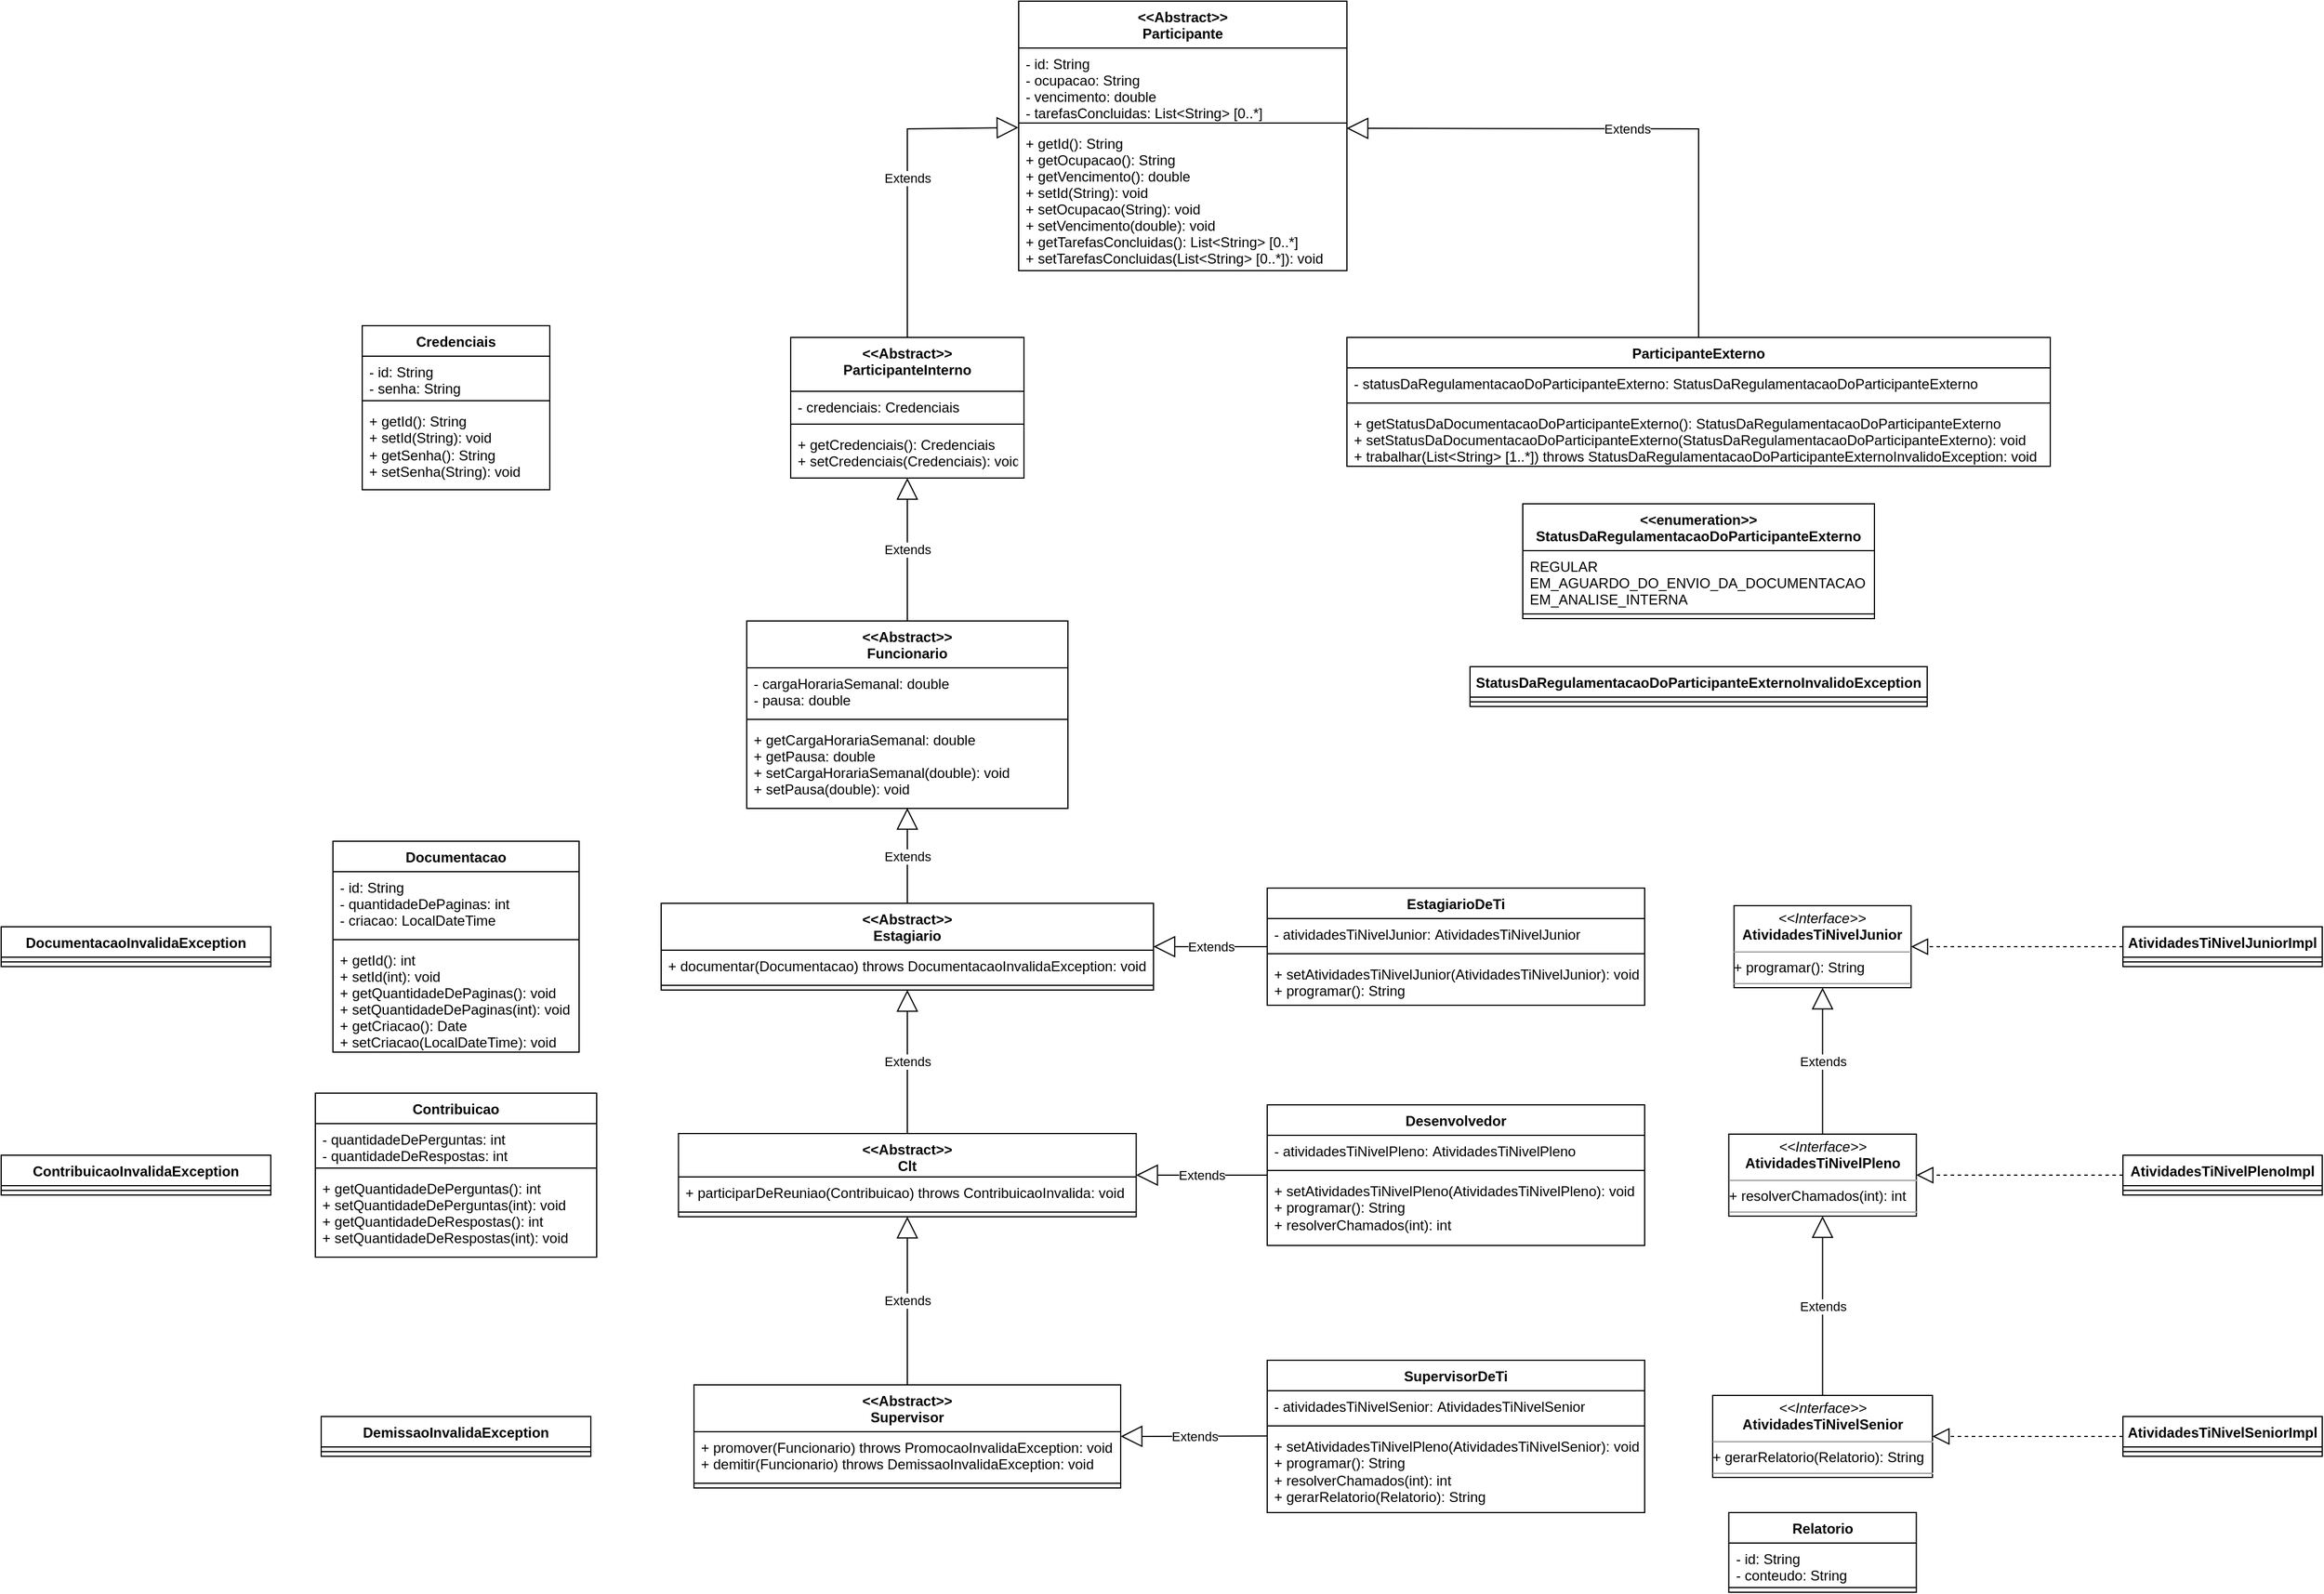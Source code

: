<mxfile version="21.2.1" type="device">
  <diagram name="Página-1" id="Página-1">
    <mxGraphModel dx="2485" dy="2007" grid="1" gridSize="10" guides="1" tooltips="1" connect="1" arrows="1" fold="1" page="1" pageScale="1" pageWidth="827" pageHeight="1169" math="0" shadow="0">
      <root>
        <mxCell id="0" />
        <mxCell id="1" parent="0" />
        <mxCell id="uLGphYnBeGPU7LkEW4Xn-29" value="&lt;&lt;Abstract&gt;&gt;&#xa;Participante" style="swimlane;fontStyle=1;align=center;verticalAlign=top;childLayout=stackLayout;horizontal=1;startSize=40;horizontalStack=0;resizeParent=1;resizeParentMax=0;resizeLast=0;collapsible=1;marginBottom=0;" parent="1" vertex="1">
          <mxGeometry x="41" y="-1169" width="280" height="230" as="geometry" />
        </mxCell>
        <mxCell id="uLGphYnBeGPU7LkEW4Xn-30" value="- id: String&#xa;- ocupacao: String&#xa;- vencimento: double&#xa;- tarefasConcluidas: List&lt;String&gt; [0..*]" style="text;strokeColor=none;fillColor=none;align=left;verticalAlign=top;spacingLeft=4;spacingRight=4;overflow=hidden;rotatable=0;points=[[0,0.5],[1,0.5]];portConstraint=eastwest;" parent="uLGphYnBeGPU7LkEW4Xn-29" vertex="1">
          <mxGeometry y="40" width="280" height="60" as="geometry" />
        </mxCell>
        <mxCell id="uLGphYnBeGPU7LkEW4Xn-31" value="" style="line;strokeWidth=1;fillColor=none;align=left;verticalAlign=middle;spacingTop=-1;spacingLeft=3;spacingRight=3;rotatable=0;labelPosition=right;points=[];portConstraint=eastwest;strokeColor=inherit;" parent="uLGphYnBeGPU7LkEW4Xn-29" vertex="1">
          <mxGeometry y="100" width="280" height="8" as="geometry" />
        </mxCell>
        <mxCell id="uLGphYnBeGPU7LkEW4Xn-32" value="+ getId(): String&#xa;+ getOcupacao(): String&#xa;+ getVencimento(): double&#xa;+ setId(String): void&#xa;+ setOcupacao(String): void&#xa;+ setVencimento(double): void&#xa;+ getTarefasConcluidas(): List&lt;String&gt; [0..*]&#xa;+ setTarefasConcluidas(List&lt;String&gt; [0..*]): void" style="text;strokeColor=none;fillColor=none;align=left;verticalAlign=top;spacingLeft=4;spacingRight=4;overflow=hidden;rotatable=0;points=[[0,0.5],[1,0.5]];portConstraint=eastwest;" parent="uLGphYnBeGPU7LkEW4Xn-29" vertex="1">
          <mxGeometry y="108" width="280" height="122" as="geometry" />
        </mxCell>
        <mxCell id="h6HXLUseZMZKks0XLgMp-23" value="&lt;&lt;Abstract&gt;&gt;&#xa;ParticipanteInterno" style="swimlane;fontStyle=1;align=center;verticalAlign=top;childLayout=stackLayout;horizontal=1;startSize=46;horizontalStack=0;resizeParent=1;resizeParentMax=0;resizeLast=0;collapsible=1;marginBottom=0;" parent="1" vertex="1">
          <mxGeometry x="-153.5" y="-882" width="199" height="120" as="geometry" />
        </mxCell>
        <mxCell id="h6HXLUseZMZKks0XLgMp-24" value="- credenciais: Credenciais" style="text;strokeColor=none;fillColor=none;align=left;verticalAlign=top;spacingLeft=4;spacingRight=4;overflow=hidden;rotatable=0;points=[[0,0.5],[1,0.5]];portConstraint=eastwest;" parent="h6HXLUseZMZKks0XLgMp-23" vertex="1">
          <mxGeometry y="46" width="199" height="24" as="geometry" />
        </mxCell>
        <mxCell id="h6HXLUseZMZKks0XLgMp-25" value="" style="line;strokeWidth=1;fillColor=none;align=left;verticalAlign=middle;spacingTop=-1;spacingLeft=3;spacingRight=3;rotatable=0;labelPosition=right;points=[];portConstraint=eastwest;strokeColor=inherit;" parent="h6HXLUseZMZKks0XLgMp-23" vertex="1">
          <mxGeometry y="70" width="199" height="8" as="geometry" />
        </mxCell>
        <mxCell id="h6HXLUseZMZKks0XLgMp-26" value="+ getCredenciais(): Credenciais&#xa;+ setCredenciais(Credenciais): void" style="text;strokeColor=none;fillColor=none;align=left;verticalAlign=top;spacingLeft=4;spacingRight=4;overflow=hidden;rotatable=0;points=[[0,0.5],[1,0.5]];portConstraint=eastwest;" parent="h6HXLUseZMZKks0XLgMp-23" vertex="1">
          <mxGeometry y="78" width="199" height="42" as="geometry" />
        </mxCell>
        <mxCell id="h6HXLUseZMZKks0XLgMp-27" value="&lt;&lt;Abstract&gt;&gt;&#xa;Funcionario" style="swimlane;fontStyle=1;align=center;verticalAlign=top;childLayout=stackLayout;horizontal=1;startSize=40;horizontalStack=0;resizeParent=1;resizeParentMax=0;resizeLast=0;collapsible=1;marginBottom=0;" parent="1" vertex="1">
          <mxGeometry x="-191" y="-640" width="274" height="160" as="geometry" />
        </mxCell>
        <mxCell id="h6HXLUseZMZKks0XLgMp-28" value="- cargaHorariaSemanal: double&#xa;- pausa: double" style="text;strokeColor=none;fillColor=none;align=left;verticalAlign=top;spacingLeft=4;spacingRight=4;overflow=hidden;rotatable=0;points=[[0,0.5],[1,0.5]];portConstraint=eastwest;" parent="h6HXLUseZMZKks0XLgMp-27" vertex="1">
          <mxGeometry y="40" width="274" height="40" as="geometry" />
        </mxCell>
        <mxCell id="h6HXLUseZMZKks0XLgMp-29" value="" style="line;strokeWidth=1;fillColor=none;align=left;verticalAlign=middle;spacingTop=-1;spacingLeft=3;spacingRight=3;rotatable=0;labelPosition=right;points=[];portConstraint=eastwest;strokeColor=inherit;" parent="h6HXLUseZMZKks0XLgMp-27" vertex="1">
          <mxGeometry y="80" width="274" height="8" as="geometry" />
        </mxCell>
        <mxCell id="h6HXLUseZMZKks0XLgMp-30" value="+ getCargaHorariaSemanal: double&#xa;+ getPausa: double&#xa;+ setCargaHorariaSemanal(double): void&#xa;+ setPausa(double): void" style="text;strokeColor=none;fillColor=none;align=left;verticalAlign=top;spacingLeft=4;spacingRight=4;overflow=hidden;rotatable=0;points=[[0,0.5],[1,0.5]];portConstraint=eastwest;" parent="h6HXLUseZMZKks0XLgMp-27" vertex="1">
          <mxGeometry y="88" width="274" height="72" as="geometry" />
        </mxCell>
        <mxCell id="h6HXLUseZMZKks0XLgMp-41" value="Extends" style="endArrow=block;endSize=16;endFill=0;html=1;rounded=0;exitX=0.5;exitY=0;exitDx=0;exitDy=0;entryX=-0.001;entryY=-0.001;entryDx=0;entryDy=0;entryPerimeter=0;" parent="1" source="h6HXLUseZMZKks0XLgMp-23" target="uLGphYnBeGPU7LkEW4Xn-32" edge="1">
          <mxGeometry width="160" relative="1" as="geometry">
            <mxPoint x="-3" y="-862" as="sourcePoint" />
            <mxPoint x="157" y="-862" as="targetPoint" />
            <Array as="points">
              <mxPoint x="-54" y="-1060" />
            </Array>
          </mxGeometry>
        </mxCell>
        <mxCell id="h6HXLUseZMZKks0XLgMp-43" value="Extends" style="endArrow=block;endSize=16;endFill=0;html=1;rounded=0;exitX=0.5;exitY=0;exitDx=0;exitDy=0;entryX=0.5;entryY=1;entryDx=0;entryDy=0;entryPerimeter=0;" parent="1" source="h6HXLUseZMZKks0XLgMp-27" target="h6HXLUseZMZKks0XLgMp-26" edge="1">
          <mxGeometry width="160" relative="1" as="geometry">
            <mxPoint x="-3" y="-612" as="sourcePoint" />
            <mxPoint x="157" y="-612" as="targetPoint" />
          </mxGeometry>
        </mxCell>
        <mxCell id="Ywly25DyVCH7aD71ejlT-50" value="Extends" style="endArrow=block;endSize=16;endFill=0;html=1;rounded=0;exitX=0.5;exitY=0;exitDx=0;exitDy=0;entryX=0.5;entryY=1;entryDx=0;entryDy=0;" parent="1" source="kizU07HHO6Dhv0jIiVYt-31" target="kizU07HHO6Dhv0jIiVYt-29" edge="1">
          <mxGeometry width="160" relative="1" as="geometry">
            <mxPoint x="731.25" y="-367" as="sourcePoint" />
            <mxPoint x="752.25" y="-442" as="targetPoint" />
          </mxGeometry>
        </mxCell>
        <mxCell id="Ywly25DyVCH7aD71ejlT-71" value="Extends" style="endArrow=block;endSize=16;endFill=0;html=1;rounded=0;entryX=0.5;entryY=1;entryDx=0;entryDy=0;exitX=0.5;exitY=0;exitDx=0;exitDy=0;" parent="1" source="kizU07HHO6Dhv0jIiVYt-33" target="kizU07HHO6Dhv0jIiVYt-31" edge="1">
          <mxGeometry width="160" relative="1" as="geometry">
            <mxPoint x="726.75" y="-143.25" as="sourcePoint" />
            <mxPoint x="730.97" y="-230.75" as="targetPoint" />
          </mxGeometry>
        </mxCell>
        <mxCell id="C456XRURlV2MZU49XtVb-18" value="ParticipanteExterno" style="swimlane;fontStyle=1;align=center;verticalAlign=top;childLayout=stackLayout;horizontal=1;startSize=26;horizontalStack=0;resizeParent=1;resizeParentMax=0;resizeLast=0;collapsible=1;marginBottom=0;" parent="1" vertex="1">
          <mxGeometry x="321" y="-882" width="600" height="110" as="geometry" />
        </mxCell>
        <mxCell id="C456XRURlV2MZU49XtVb-19" value="- statusDaRegulamentacaoDoParticipanteExterno: StatusDaRegulamentacaoDoParticipanteExterno" style="text;strokeColor=none;fillColor=none;align=left;verticalAlign=top;spacingLeft=4;spacingRight=4;overflow=hidden;rotatable=0;points=[[0,0.5],[1,0.5]];portConstraint=eastwest;" parent="C456XRURlV2MZU49XtVb-18" vertex="1">
          <mxGeometry y="26" width="600" height="26" as="geometry" />
        </mxCell>
        <mxCell id="C456XRURlV2MZU49XtVb-20" value="" style="line;strokeWidth=1;fillColor=none;align=left;verticalAlign=middle;spacingTop=-1;spacingLeft=3;spacingRight=3;rotatable=0;labelPosition=right;points=[];portConstraint=eastwest;strokeColor=inherit;" parent="C456XRURlV2MZU49XtVb-18" vertex="1">
          <mxGeometry y="52" width="600" height="8" as="geometry" />
        </mxCell>
        <mxCell id="C456XRURlV2MZU49XtVb-21" value="+ getStatusDaDocumentacaoDoParticipanteExterno(): StatusDaRegulamentacaoDoParticipanteExterno&#xa;+ setStatusDaDocumentacaoDoParticipanteExterno(StatusDaRegulamentacaoDoParticipanteExterno): void&#xa;+ trabalhar(List&lt;String&gt; [1..*]) throws StatusDaRegulamentacaoDoParticipanteExternoInvalidoException: void" style="text;strokeColor=none;fillColor=none;align=left;verticalAlign=top;spacingLeft=4;spacingRight=4;overflow=hidden;rotatable=0;points=[[0,0.5],[1,0.5]];portConstraint=eastwest;" parent="C456XRURlV2MZU49XtVb-18" vertex="1">
          <mxGeometry y="60" width="600" height="50" as="geometry" />
        </mxCell>
        <mxCell id="R6xSTQ8QZUnJcYh6NmnV-30" value="&lt;&lt;enumeration&gt;&gt;&#xa;StatusDaRegulamentacaoDoParticipanteExterno" style="swimlane;fontStyle=1;align=center;verticalAlign=top;childLayout=stackLayout;horizontal=1;startSize=40;horizontalStack=0;resizeParent=1;resizeParentMax=0;resizeLast=0;collapsible=1;marginBottom=0;" parent="1" vertex="1">
          <mxGeometry x="471" y="-740" width="300" height="98" as="geometry" />
        </mxCell>
        <mxCell id="R6xSTQ8QZUnJcYh6NmnV-31" value="REGULAR&#xa;EM_AGUARDO_DO_ENVIO_DA_DOCUMENTACAO&#xa;EM_ANALISE_INTERNA" style="text;strokeColor=none;fillColor=none;align=left;verticalAlign=top;spacingLeft=4;spacingRight=4;overflow=hidden;rotatable=0;points=[[0,0.5],[1,0.5]];portConstraint=eastwest;" parent="R6xSTQ8QZUnJcYh6NmnV-30" vertex="1">
          <mxGeometry y="40" width="300" height="50" as="geometry" />
        </mxCell>
        <mxCell id="R6xSTQ8QZUnJcYh6NmnV-32" value="" style="line;strokeWidth=1;fillColor=none;align=left;verticalAlign=middle;spacingTop=-1;spacingLeft=3;spacingRight=3;rotatable=0;labelPosition=right;points=[];portConstraint=eastwest;strokeColor=inherit;" parent="R6xSTQ8QZUnJcYh6NmnV-30" vertex="1">
          <mxGeometry y="90" width="300" height="8" as="geometry" />
        </mxCell>
        <mxCell id="bcoIaKDYRVmK2jezPt4m-18" value="&lt;&lt;Abstract&gt;&gt;&#xa;Estagiario" style="swimlane;fontStyle=1;align=center;verticalAlign=top;childLayout=stackLayout;horizontal=1;startSize=40;horizontalStack=0;resizeParent=1;resizeParentMax=0;resizeLast=0;collapsible=1;marginBottom=0;" parent="1" vertex="1">
          <mxGeometry x="-264" y="-399" width="420" height="74" as="geometry" />
        </mxCell>
        <mxCell id="bcoIaKDYRVmK2jezPt4m-19" value="+ documentar(Documentacao) throws DocumentacaoInvalidaException: void" style="text;strokeColor=none;fillColor=none;align=left;verticalAlign=top;spacingLeft=4;spacingRight=4;overflow=hidden;rotatable=0;points=[[0,0.5],[1,0.5]];portConstraint=eastwest;" parent="bcoIaKDYRVmK2jezPt4m-18" vertex="1">
          <mxGeometry y="40" width="420" height="26" as="geometry" />
        </mxCell>
        <mxCell id="bcoIaKDYRVmK2jezPt4m-20" value="" style="line;strokeWidth=1;fillColor=none;align=left;verticalAlign=middle;spacingTop=-1;spacingLeft=3;spacingRight=3;rotatable=0;labelPosition=right;points=[];portConstraint=eastwest;strokeColor=inherit;" parent="bcoIaKDYRVmK2jezPt4m-18" vertex="1">
          <mxGeometry y="66" width="420" height="8" as="geometry" />
        </mxCell>
        <mxCell id="bcoIaKDYRVmK2jezPt4m-22" value="Extends" style="endArrow=block;endSize=16;endFill=0;html=1;rounded=0;exitX=0.5;exitY=0;exitDx=0;exitDy=0;entryX=0.5;entryY=0.995;entryDx=0;entryDy=0;entryPerimeter=0;" parent="1" source="bcoIaKDYRVmK2jezPt4m-18" target="h6HXLUseZMZKks0XLgMp-30" edge="1">
          <mxGeometry width="160" relative="1" as="geometry">
            <mxPoint x="60" y="-462" as="sourcePoint" />
            <mxPoint x="220" y="-462" as="targetPoint" />
          </mxGeometry>
        </mxCell>
        <mxCell id="bcoIaKDYRVmK2jezPt4m-58" value="Documentacao" style="swimlane;fontStyle=1;align=center;verticalAlign=top;childLayout=stackLayout;horizontal=1;startSize=26;horizontalStack=0;resizeParent=1;resizeParentMax=0;resizeLast=0;collapsible=1;marginBottom=0;" parent="1" vertex="1">
          <mxGeometry x="-544" y="-452" width="210" height="180" as="geometry" />
        </mxCell>
        <mxCell id="bcoIaKDYRVmK2jezPt4m-59" value="- id: String&#xa;- quantidadeDePaginas: int&#xa;- criacao: LocalDateTime" style="text;strokeColor=none;fillColor=none;align=left;verticalAlign=top;spacingLeft=4;spacingRight=4;overflow=hidden;rotatable=0;points=[[0,0.5],[1,0.5]];portConstraint=eastwest;" parent="bcoIaKDYRVmK2jezPt4m-58" vertex="1">
          <mxGeometry y="26" width="210" height="54" as="geometry" />
        </mxCell>
        <mxCell id="bcoIaKDYRVmK2jezPt4m-60" value="" style="line;strokeWidth=1;fillColor=none;align=left;verticalAlign=middle;spacingTop=-1;spacingLeft=3;spacingRight=3;rotatable=0;labelPosition=right;points=[];portConstraint=eastwest;strokeColor=inherit;" parent="bcoIaKDYRVmK2jezPt4m-58" vertex="1">
          <mxGeometry y="80" width="210" height="8" as="geometry" />
        </mxCell>
        <mxCell id="bcoIaKDYRVmK2jezPt4m-61" value="+ getId(): int&#xa;+ setId(int): void&#xa;+ getQuantidadeDePaginas(): void&#xa;+ setQuantidadeDePaginas(int): void&#xa;+ getCriacao(): Date&#xa;+ setCriacao(LocalDateTime): void" style="text;strokeColor=none;fillColor=none;align=left;verticalAlign=top;spacingLeft=4;spacingRight=4;overflow=hidden;rotatable=0;points=[[0,0.5],[1,0.5]];portConstraint=eastwest;fontStyle=0" parent="bcoIaKDYRVmK2jezPt4m-58" vertex="1">
          <mxGeometry y="88" width="210" height="92" as="geometry" />
        </mxCell>
        <mxCell id="kizU07HHO6Dhv0jIiVYt-18" value="&lt;&lt;Abstract&gt;&gt;&#xa;Clt" style="swimlane;fontStyle=1;align=center;verticalAlign=top;childLayout=stackLayout;horizontal=1;startSize=37;horizontalStack=0;resizeParent=1;resizeParentMax=0;resizeLast=0;collapsible=1;marginBottom=0;" parent="1" vertex="1">
          <mxGeometry x="-249.25" y="-202.5" width="390.5" height="71" as="geometry" />
        </mxCell>
        <mxCell id="kizU07HHO6Dhv0jIiVYt-19" value="+ participarDeReuniao(Contribuicao) throws ContribuicaoInvalida: void" style="text;strokeColor=none;fillColor=none;align=left;verticalAlign=top;spacingLeft=4;spacingRight=4;overflow=hidden;rotatable=0;points=[[0,0.5],[1,0.5]];portConstraint=eastwest;" parent="kizU07HHO6Dhv0jIiVYt-18" vertex="1">
          <mxGeometry y="37" width="390.5" height="26" as="geometry" />
        </mxCell>
        <mxCell id="kizU07HHO6Dhv0jIiVYt-20" value="" style="line;strokeWidth=1;fillColor=none;align=left;verticalAlign=middle;spacingTop=-1;spacingLeft=3;spacingRight=3;rotatable=0;labelPosition=right;points=[];portConstraint=eastwest;strokeColor=inherit;" parent="kizU07HHO6Dhv0jIiVYt-18" vertex="1">
          <mxGeometry y="63" width="390.5" height="8" as="geometry" />
        </mxCell>
        <mxCell id="kizU07HHO6Dhv0jIiVYt-23" value="Extends" style="endArrow=block;endSize=16;endFill=0;html=1;rounded=0;exitX=0.5;exitY=0;exitDx=0;exitDy=0;entryX=0.5;entryY=1;entryDx=0;entryDy=0;" parent="1" source="kizU07HHO6Dhv0jIiVYt-18" target="bcoIaKDYRVmK2jezPt4m-18" edge="1">
          <mxGeometry width="160" relative="1" as="geometry">
            <mxPoint x="-174" y="-272" as="sourcePoint" />
            <mxPoint x="-14" y="-272" as="targetPoint" />
          </mxGeometry>
        </mxCell>
        <mxCell id="kizU07HHO6Dhv0jIiVYt-24" value="&lt;&lt;Abstract&gt;&gt;&#xa;Supervisor" style="swimlane;fontStyle=1;align=center;verticalAlign=top;childLayout=stackLayout;horizontal=1;startSize=40;horizontalStack=0;resizeParent=1;resizeParentMax=0;resizeLast=0;collapsible=1;marginBottom=0;" parent="1" vertex="1">
          <mxGeometry x="-236" y="12" width="364" height="88" as="geometry" />
        </mxCell>
        <mxCell id="kizU07HHO6Dhv0jIiVYt-25" value="+ promover(Funcionario) throws PromocaoInvalidaException: void&#xa;+ demitir(Funcionario) throws DemissaoInvalidaException: void" style="text;strokeColor=none;fillColor=none;align=left;verticalAlign=top;spacingLeft=4;spacingRight=4;overflow=hidden;rotatable=0;points=[[0,0.5],[1,0.5]];portConstraint=eastwest;" parent="kizU07HHO6Dhv0jIiVYt-24" vertex="1">
          <mxGeometry y="40" width="364" height="40" as="geometry" />
        </mxCell>
        <mxCell id="kizU07HHO6Dhv0jIiVYt-26" value="" style="line;strokeWidth=1;fillColor=none;align=left;verticalAlign=middle;spacingTop=-1;spacingLeft=3;spacingRight=3;rotatable=0;labelPosition=right;points=[];portConstraint=eastwest;strokeColor=inherit;" parent="kizU07HHO6Dhv0jIiVYt-24" vertex="1">
          <mxGeometry y="80" width="364" height="8" as="geometry" />
        </mxCell>
        <mxCell id="kizU07HHO6Dhv0jIiVYt-29" value="&lt;p style=&quot;margin:0px;margin-top:4px;text-align:center;&quot;&gt;&lt;i&gt;&amp;lt;&amp;lt;Interface&amp;gt;&amp;gt;&lt;/i&gt;&lt;br&gt;&lt;b style=&quot;border-color: var(--border-color);&quot;&gt;AtividadesTiNivelJunior&lt;/b&gt;&lt;br&gt;&lt;/p&gt;&lt;hr size=&quot;1&quot;&gt;+ programar(): String&lt;br&gt;&lt;hr size=&quot;1&quot;&gt;&lt;p style=&quot;margin:0px;margin-left:4px;&quot;&gt;&lt;br&gt;&lt;/p&gt;" style="verticalAlign=top;align=left;overflow=fill;fontSize=12;fontFamily=Helvetica;html=1;" parent="1" vertex="1">
          <mxGeometry x="651.25" y="-397" width="151" height="70" as="geometry" />
        </mxCell>
        <mxCell id="kizU07HHO6Dhv0jIiVYt-31" value="&lt;p style=&quot;margin:0px;margin-top:4px;text-align:center;&quot;&gt;&lt;i&gt;&amp;lt;&amp;lt;Interface&amp;gt;&amp;gt;&lt;/i&gt;&lt;br&gt;&lt;b style=&quot;border-color: var(--border-color);&quot;&gt;AtividadesTiNivelPleno&lt;/b&gt;&lt;br&gt;&lt;/p&gt;&lt;hr size=&quot;1&quot;&gt;+ resolverChamados(int): int&lt;br&gt;&lt;hr size=&quot;1&quot;&gt;&lt;p style=&quot;margin:0px;margin-left:4px;&quot;&gt;&lt;br&gt;&lt;/p&gt;" style="verticalAlign=top;align=left;overflow=fill;fontSize=12;fontFamily=Helvetica;html=1;" parent="1" vertex="1">
          <mxGeometry x="646.75" y="-202" width="160" height="70" as="geometry" />
        </mxCell>
        <mxCell id="kizU07HHO6Dhv0jIiVYt-33" value="&lt;p style=&quot;margin:0px;margin-top:4px;text-align:center;&quot;&gt;&lt;i&gt;&amp;lt;&amp;lt;Interface&amp;gt;&amp;gt;&lt;/i&gt;&lt;br&gt;&lt;b style=&quot;border-color: var(--border-color);&quot;&gt;AtividadesTiNivelSenior&lt;/b&gt;&lt;br&gt;&lt;/p&gt;&lt;hr size=&quot;1&quot;&gt;+ gerarRelatorio(Relatorio): String&lt;br&gt;&lt;hr size=&quot;1&quot;&gt;&lt;p style=&quot;margin:0px;margin-left:4px;&quot;&gt;&lt;br&gt;&lt;/p&gt;" style="verticalAlign=top;align=left;overflow=fill;fontSize=12;fontFamily=Helvetica;html=1;" parent="1" vertex="1">
          <mxGeometry x="633" y="21" width="187.5" height="70" as="geometry" />
        </mxCell>
        <mxCell id="owrAewUhywezaNC-1XtB-18" value="Contribuicao" style="swimlane;fontStyle=1;align=center;verticalAlign=top;childLayout=stackLayout;horizontal=1;startSize=26;horizontalStack=0;resizeParent=1;resizeParentMax=0;resizeLast=0;collapsible=1;marginBottom=0;" parent="1" vertex="1">
          <mxGeometry x="-559" y="-237" width="240" height="140" as="geometry" />
        </mxCell>
        <mxCell id="owrAewUhywezaNC-1XtB-19" value="- quantidadeDePerguntas: int&#xa;- quantidadeDeRespostas: int" style="text;strokeColor=none;fillColor=none;align=left;verticalAlign=top;spacingLeft=4;spacingRight=4;overflow=hidden;rotatable=0;points=[[0,0.5],[1,0.5]];portConstraint=eastwest;" parent="owrAewUhywezaNC-1XtB-18" vertex="1">
          <mxGeometry y="26" width="240" height="34" as="geometry" />
        </mxCell>
        <mxCell id="owrAewUhywezaNC-1XtB-20" value="" style="line;strokeWidth=1;fillColor=none;align=left;verticalAlign=middle;spacingTop=-1;spacingLeft=3;spacingRight=3;rotatable=0;labelPosition=right;points=[];portConstraint=eastwest;strokeColor=inherit;" parent="owrAewUhywezaNC-1XtB-18" vertex="1">
          <mxGeometry y="60" width="240" height="8" as="geometry" />
        </mxCell>
        <mxCell id="owrAewUhywezaNC-1XtB-21" value="+ getQuantidadeDePerguntas(): int&#xa;+ setQuantidadeDePerguntas(int): void&#xa;+ getQuantidadeDeRespostas(): int&#xa;+ setQuantidadeDeRespostas(int): void" style="text;strokeColor=none;fillColor=none;align=left;verticalAlign=top;spacingLeft=4;spacingRight=4;overflow=hidden;rotatable=0;points=[[0,0.5],[1,0.5]];portConstraint=eastwest;" parent="owrAewUhywezaNC-1XtB-18" vertex="1">
          <mxGeometry y="68" width="240" height="72" as="geometry" />
        </mxCell>
        <mxCell id="JZT12s24NfG2zYpBaOYD-20" value="StatusDaRegulamentacaoDoParticipanteExternoInvalidoException" style="swimlane;fontStyle=1;align=center;verticalAlign=top;childLayout=stackLayout;horizontal=1;startSize=26;horizontalStack=0;resizeParent=1;resizeParentMax=0;resizeLast=0;collapsible=1;marginBottom=0;whiteSpace=wrap;html=1;" parent="1" vertex="1">
          <mxGeometry x="426" y="-601" width="390" height="34" as="geometry" />
        </mxCell>
        <mxCell id="JZT12s24NfG2zYpBaOYD-22" value="" style="line;strokeWidth=1;fillColor=none;align=left;verticalAlign=middle;spacingTop=-1;spacingLeft=3;spacingRight=3;rotatable=0;labelPosition=right;points=[];portConstraint=eastwest;strokeColor=inherit;" parent="JZT12s24NfG2zYpBaOYD-20" vertex="1">
          <mxGeometry y="26" width="390" height="8" as="geometry" />
        </mxCell>
        <mxCell id="JZT12s24NfG2zYpBaOYD-30" value="Extends" style="endArrow=block;endSize=16;endFill=0;html=1;rounded=0;exitX=0.5;exitY=0;exitDx=0;exitDy=0;entryX=0.999;entryY=0.004;entryDx=0;entryDy=0;entryPerimeter=0;" parent="1" source="C456XRURlV2MZU49XtVb-18" target="uLGphYnBeGPU7LkEW4Xn-32" edge="1">
          <mxGeometry width="160" relative="1" as="geometry">
            <mxPoint x="173" y="-992" as="sourcePoint" />
            <mxPoint x="353" y="-1152" as="targetPoint" />
            <Array as="points">
              <mxPoint x="621" y="-1060" />
            </Array>
          </mxGeometry>
        </mxCell>
        <mxCell id="_tFocfrNT-UDPjujOkS9-18" value="DocumentacaoInvalidaException" style="swimlane;fontStyle=1;align=center;verticalAlign=top;childLayout=stackLayout;horizontal=1;startSize=26;horizontalStack=0;resizeParent=1;resizeParentMax=0;resizeLast=0;collapsible=1;marginBottom=0;whiteSpace=wrap;html=1;" parent="1" vertex="1">
          <mxGeometry x="-827" y="-379" width="230" height="34" as="geometry" />
        </mxCell>
        <mxCell id="_tFocfrNT-UDPjujOkS9-19" value="" style="line;strokeWidth=1;fillColor=none;align=left;verticalAlign=middle;spacingTop=-1;spacingLeft=3;spacingRight=3;rotatable=0;labelPosition=right;points=[];portConstraint=eastwest;strokeColor=inherit;" parent="_tFocfrNT-UDPjujOkS9-18" vertex="1">
          <mxGeometry y="26" width="230" height="8" as="geometry" />
        </mxCell>
        <mxCell id="I41frkn0jhvgkCuJQ4xQ-18" value="ContribuicaoInvalidaException" style="swimlane;fontStyle=1;align=center;verticalAlign=top;childLayout=stackLayout;horizontal=1;startSize=26;horizontalStack=0;resizeParent=1;resizeParentMax=0;resizeLast=0;collapsible=1;marginBottom=0;whiteSpace=wrap;html=1;" parent="1" vertex="1">
          <mxGeometry x="-827" y="-184" width="230" height="34" as="geometry" />
        </mxCell>
        <mxCell id="I41frkn0jhvgkCuJQ4xQ-19" value="" style="line;strokeWidth=1;fillColor=none;align=left;verticalAlign=middle;spacingTop=-1;spacingLeft=3;spacingRight=3;rotatable=0;labelPosition=right;points=[];portConstraint=eastwest;strokeColor=inherit;" parent="I41frkn0jhvgkCuJQ4xQ-18" vertex="1">
          <mxGeometry y="26" width="230" height="8" as="geometry" />
        </mxCell>
        <mxCell id="Dah01V-pYoA4iiuXsLR1-19" value="PromocaoInvalidaException" style="swimlane;fontStyle=1;align=center;verticalAlign=top;childLayout=stackLayout;horizontal=1;startSize=26;horizontalStack=0;resizeParent=1;resizeParentMax=0;resizeLast=0;collapsible=1;marginBottom=0;whiteSpace=wrap;html=1;" parent="1" vertex="1">
          <mxGeometry x="-554" y="39" width="230" height="34" as="geometry" />
        </mxCell>
        <mxCell id="Dah01V-pYoA4iiuXsLR1-20" value="" style="line;strokeWidth=1;fillColor=none;align=left;verticalAlign=middle;spacingTop=-1;spacingLeft=3;spacingRight=3;rotatable=0;labelPosition=right;points=[];portConstraint=eastwest;strokeColor=inherit;" parent="Dah01V-pYoA4iiuXsLR1-19" vertex="1">
          <mxGeometry y="26" width="230" height="8" as="geometry" />
        </mxCell>
        <mxCell id="Dah01V-pYoA4iiuXsLR1-23" value="DemissaoInvalidaException" style="swimlane;fontStyle=1;align=center;verticalAlign=top;childLayout=stackLayout;horizontal=1;startSize=26;horizontalStack=0;resizeParent=1;resizeParentMax=0;resizeLast=0;collapsible=1;marginBottom=0;whiteSpace=wrap;html=1;" parent="1" vertex="1">
          <mxGeometry x="-554" y="39" width="230" height="34" as="geometry" />
        </mxCell>
        <mxCell id="Dah01V-pYoA4iiuXsLR1-24" value="" style="line;strokeWidth=1;fillColor=none;align=left;verticalAlign=middle;spacingTop=-1;spacingLeft=3;spacingRight=3;rotatable=0;labelPosition=right;points=[];portConstraint=eastwest;strokeColor=inherit;" parent="Dah01V-pYoA4iiuXsLR1-23" vertex="1">
          <mxGeometry y="26" width="230" height="8" as="geometry" />
        </mxCell>
        <mxCell id="ZFnwo2l7QX4G7RZCHtDa-18" value="EstagiarioDeTi" style="swimlane;fontStyle=1;align=center;verticalAlign=top;childLayout=stackLayout;horizontal=1;startSize=26;horizontalStack=0;resizeParent=1;resizeParentMax=0;resizeLast=0;collapsible=1;marginBottom=0;whiteSpace=wrap;html=1;" parent="1" vertex="1">
          <mxGeometry x="253" y="-412" width="322" height="100" as="geometry" />
        </mxCell>
        <mxCell id="ZFnwo2l7QX4G7RZCHtDa-19" value="-&amp;nbsp;atividadesTiNivelJunior:&amp;nbsp;AtividadesTiNivelJunior" style="text;strokeColor=none;fillColor=none;align=left;verticalAlign=top;spacingLeft=4;spacingRight=4;overflow=hidden;rotatable=0;points=[[0,0.5],[1,0.5]];portConstraint=eastwest;whiteSpace=wrap;html=1;" parent="ZFnwo2l7QX4G7RZCHtDa-18" vertex="1">
          <mxGeometry y="26" width="322" height="26" as="geometry" />
        </mxCell>
        <mxCell id="ZFnwo2l7QX4G7RZCHtDa-20" value="" style="line;strokeWidth=1;fillColor=none;align=left;verticalAlign=middle;spacingTop=-1;spacingLeft=3;spacingRight=3;rotatable=0;labelPosition=right;points=[];portConstraint=eastwest;strokeColor=inherit;" parent="ZFnwo2l7QX4G7RZCHtDa-18" vertex="1">
          <mxGeometry y="52" width="322" height="8" as="geometry" />
        </mxCell>
        <mxCell id="ZFnwo2l7QX4G7RZCHtDa-21" value="+&amp;nbsp;setAtividadesTiNivelJunior&lt;span style=&quot;background-color: initial;&quot;&gt;(AtividadesTiNivelJunior): void&lt;br&gt;+ programar(): String&lt;br&gt;&lt;/span&gt;" style="text;strokeColor=none;fillColor=none;align=left;verticalAlign=top;spacingLeft=4;spacingRight=4;overflow=hidden;rotatable=0;points=[[0,0.5],[1,0.5]];portConstraint=eastwest;whiteSpace=wrap;html=1;" parent="ZFnwo2l7QX4G7RZCHtDa-18" vertex="1">
          <mxGeometry y="60" width="322" height="40" as="geometry" />
        </mxCell>
        <mxCell id="ZFnwo2l7QX4G7RZCHtDa-23" value="AtividadesTiNivelJuniorImpl" style="swimlane;fontStyle=1;align=center;verticalAlign=top;childLayout=stackLayout;horizontal=1;startSize=26;horizontalStack=0;resizeParent=1;resizeParentMax=0;resizeLast=0;collapsible=1;marginBottom=0;whiteSpace=wrap;html=1;" parent="1" vertex="1">
          <mxGeometry x="983" y="-379" width="170" height="34" as="geometry" />
        </mxCell>
        <mxCell id="ZFnwo2l7QX4G7RZCHtDa-25" value="" style="line;strokeWidth=1;fillColor=none;align=left;verticalAlign=middle;spacingTop=-1;spacingLeft=3;spacingRight=3;rotatable=0;labelPosition=right;points=[];portConstraint=eastwest;strokeColor=inherit;" parent="ZFnwo2l7QX4G7RZCHtDa-23" vertex="1">
          <mxGeometry y="26" width="170" height="8" as="geometry" />
        </mxCell>
        <mxCell id="ZFnwo2l7QX4G7RZCHtDa-31" value="AtividadesTiNivelPlenoImpl" style="swimlane;fontStyle=1;align=center;verticalAlign=top;childLayout=stackLayout;horizontal=1;startSize=26;horizontalStack=0;resizeParent=1;resizeParentMax=0;resizeLast=0;collapsible=1;marginBottom=0;whiteSpace=wrap;html=1;" parent="1" vertex="1">
          <mxGeometry x="983" y="-184" width="170" height="34" as="geometry" />
        </mxCell>
        <mxCell id="ZFnwo2l7QX4G7RZCHtDa-32" value="" style="line;strokeWidth=1;fillColor=none;align=left;verticalAlign=middle;spacingTop=-1;spacingLeft=3;spacingRight=3;rotatable=0;labelPosition=right;points=[];portConstraint=eastwest;strokeColor=inherit;" parent="ZFnwo2l7QX4G7RZCHtDa-31" vertex="1">
          <mxGeometry y="26" width="170" height="8" as="geometry" />
        </mxCell>
        <mxCell id="ZFnwo2l7QX4G7RZCHtDa-34" value="AtividadesTiNivelSeniorImpl" style="swimlane;fontStyle=1;align=center;verticalAlign=top;childLayout=stackLayout;horizontal=1;startSize=26;horizontalStack=0;resizeParent=1;resizeParentMax=0;resizeLast=0;collapsible=1;marginBottom=0;whiteSpace=wrap;html=1;" parent="1" vertex="1">
          <mxGeometry x="983" y="39" width="170" height="34" as="geometry" />
        </mxCell>
        <mxCell id="ZFnwo2l7QX4G7RZCHtDa-35" value="" style="line;strokeWidth=1;fillColor=none;align=left;verticalAlign=middle;spacingTop=-1;spacingLeft=3;spacingRight=3;rotatable=0;labelPosition=right;points=[];portConstraint=eastwest;strokeColor=inherit;" parent="ZFnwo2l7QX4G7RZCHtDa-34" vertex="1">
          <mxGeometry y="26" width="170" height="8" as="geometry" />
        </mxCell>
        <mxCell id="ZFnwo2l7QX4G7RZCHtDa-37" value="Desenvolvedor" style="swimlane;fontStyle=1;align=center;verticalAlign=top;childLayout=stackLayout;horizontal=1;startSize=26;horizontalStack=0;resizeParent=1;resizeParentMax=0;resizeLast=0;collapsible=1;marginBottom=0;whiteSpace=wrap;html=1;" parent="1" vertex="1">
          <mxGeometry x="253" y="-227" width="322" height="120" as="geometry" />
        </mxCell>
        <mxCell id="ZFnwo2l7QX4G7RZCHtDa-38" value="-&amp;nbsp;atividadesTiNivelPleno:&amp;nbsp;AtividadesTiNivelPleno" style="text;strokeColor=none;fillColor=none;align=left;verticalAlign=top;spacingLeft=4;spacingRight=4;overflow=hidden;rotatable=0;points=[[0,0.5],[1,0.5]];portConstraint=eastwest;whiteSpace=wrap;html=1;" parent="ZFnwo2l7QX4G7RZCHtDa-37" vertex="1">
          <mxGeometry y="26" width="322" height="26" as="geometry" />
        </mxCell>
        <mxCell id="ZFnwo2l7QX4G7RZCHtDa-39" value="" style="line;strokeWidth=1;fillColor=none;align=left;verticalAlign=middle;spacingTop=-1;spacingLeft=3;spacingRight=3;rotatable=0;labelPosition=right;points=[];portConstraint=eastwest;strokeColor=inherit;" parent="ZFnwo2l7QX4G7RZCHtDa-37" vertex="1">
          <mxGeometry y="52" width="322" height="8" as="geometry" />
        </mxCell>
        <mxCell id="ZFnwo2l7QX4G7RZCHtDa-40" value="+&amp;nbsp;setAtividadesTiNivelPleno(AtividadesTiNivelPleno&lt;span style=&quot;background-color: initial;&quot;&gt;): void&lt;br&gt;+ programar(): String&lt;br&gt;+ resolverChamados(int): int&lt;br&gt;&lt;/span&gt;" style="text;strokeColor=none;fillColor=none;align=left;verticalAlign=top;spacingLeft=4;spacingRight=4;overflow=hidden;rotatable=0;points=[[0,0.5],[1,0.5]];portConstraint=eastwest;whiteSpace=wrap;html=1;" parent="ZFnwo2l7QX4G7RZCHtDa-37" vertex="1">
          <mxGeometry y="60" width="322" height="60" as="geometry" />
        </mxCell>
        <mxCell id="ZFnwo2l7QX4G7RZCHtDa-41" value="SupervisorDeTi" style="swimlane;fontStyle=1;align=center;verticalAlign=top;childLayout=stackLayout;horizontal=1;startSize=26;horizontalStack=0;resizeParent=1;resizeParentMax=0;resizeLast=0;collapsible=1;marginBottom=0;whiteSpace=wrap;html=1;" parent="1" vertex="1">
          <mxGeometry x="253" y="-9" width="322" height="130" as="geometry" />
        </mxCell>
        <mxCell id="ZFnwo2l7QX4G7RZCHtDa-42" value="-&amp;nbsp;atividadesTiNivelSenior:&amp;nbsp;AtividadesTiNivelSenior" style="text;strokeColor=none;fillColor=none;align=left;verticalAlign=top;spacingLeft=4;spacingRight=4;overflow=hidden;rotatable=0;points=[[0,0.5],[1,0.5]];portConstraint=eastwest;whiteSpace=wrap;html=1;" parent="ZFnwo2l7QX4G7RZCHtDa-41" vertex="1">
          <mxGeometry y="26" width="322" height="26" as="geometry" />
        </mxCell>
        <mxCell id="ZFnwo2l7QX4G7RZCHtDa-43" value="" style="line;strokeWidth=1;fillColor=none;align=left;verticalAlign=middle;spacingTop=-1;spacingLeft=3;spacingRight=3;rotatable=0;labelPosition=right;points=[];portConstraint=eastwest;strokeColor=inherit;" parent="ZFnwo2l7QX4G7RZCHtDa-41" vertex="1">
          <mxGeometry y="52" width="322" height="8" as="geometry" />
        </mxCell>
        <mxCell id="ZFnwo2l7QX4G7RZCHtDa-44" value="+&amp;nbsp;setAtividadesTiNivelPleno(AtividadesTiNivelSenior&lt;span style=&quot;background-color: initial;&quot;&gt;): void&lt;br&gt;+ programar(): String&lt;br&gt;+ resolverChamados(int): int&lt;br&gt;+ gerarRelatorio(Relatorio): String&lt;br&gt;&lt;/span&gt;" style="text;strokeColor=none;fillColor=none;align=left;verticalAlign=top;spacingLeft=4;spacingRight=4;overflow=hidden;rotatable=0;points=[[0,0.5],[1,0.5]];portConstraint=eastwest;whiteSpace=wrap;html=1;" parent="ZFnwo2l7QX4G7RZCHtDa-41" vertex="1">
          <mxGeometry y="60" width="322" height="70" as="geometry" />
        </mxCell>
        <mxCell id="ZFnwo2l7QX4G7RZCHtDa-45" value="Relatorio" style="swimlane;fontStyle=1;align=center;verticalAlign=top;childLayout=stackLayout;horizontal=1;startSize=26;horizontalStack=0;resizeParent=1;resizeParentMax=0;resizeLast=0;collapsible=1;marginBottom=0;whiteSpace=wrap;html=1;" parent="1" vertex="1">
          <mxGeometry x="646.75" y="121" width="160" height="68" as="geometry" />
        </mxCell>
        <mxCell id="ZFnwo2l7QX4G7RZCHtDa-46" value="- id: String&lt;br&gt;- conteudo: String" style="text;strokeColor=none;fillColor=none;align=left;verticalAlign=top;spacingLeft=4;spacingRight=4;overflow=hidden;rotatable=0;points=[[0,0.5],[1,0.5]];portConstraint=eastwest;whiteSpace=wrap;html=1;" parent="ZFnwo2l7QX4G7RZCHtDa-45" vertex="1">
          <mxGeometry y="26" width="160" height="34" as="geometry" />
        </mxCell>
        <mxCell id="ZFnwo2l7QX4G7RZCHtDa-47" value="" style="line;strokeWidth=1;fillColor=none;align=left;verticalAlign=middle;spacingTop=-1;spacingLeft=3;spacingRight=3;rotatable=0;labelPosition=right;points=[];portConstraint=eastwest;strokeColor=inherit;" parent="ZFnwo2l7QX4G7RZCHtDa-45" vertex="1">
          <mxGeometry y="60" width="160" height="8" as="geometry" />
        </mxCell>
        <mxCell id="Q_6bfO7e0X0IQFefTamx-11" value="Extends" style="endArrow=block;endSize=16;endFill=0;html=1;rounded=0;exitX=0.5;exitY=0;exitDx=0;exitDy=0;entryX=0.5;entryY=1;entryDx=0;entryDy=0;" parent="1" source="kizU07HHO6Dhv0jIiVYt-24" target="kizU07HHO6Dhv0jIiVYt-18" edge="1">
          <mxGeometry width="160" relative="1" as="geometry">
            <mxPoint x="50" y="-90" as="sourcePoint" />
            <mxPoint x="210" y="-90" as="targetPoint" />
          </mxGeometry>
        </mxCell>
        <mxCell id="Q_6bfO7e0X0IQFefTamx-13" value="Extends" style="endArrow=block;endSize=16;endFill=0;html=1;rounded=0;entryX=1;entryY=0.5;entryDx=0;entryDy=0;exitX=0;exitY=0.5;exitDx=0;exitDy=0;" parent="1" source="ZFnwo2l7QX4G7RZCHtDa-37" target="kizU07HHO6Dhv0jIiVYt-18" edge="1">
          <mxGeometry width="160" relative="1" as="geometry">
            <mxPoint x="270" y="-120" as="sourcePoint" />
            <mxPoint x="430" y="-120" as="targetPoint" />
          </mxGeometry>
        </mxCell>
        <mxCell id="Q_6bfO7e0X0IQFefTamx-14" value="Extends" style="endArrow=block;endSize=16;endFill=0;html=1;rounded=0;entryX=1;entryY=0.5;entryDx=0;entryDy=0;exitX=0;exitY=0.5;exitDx=0;exitDy=0;" parent="1" source="ZFnwo2l7QX4G7RZCHtDa-18" target="bcoIaKDYRVmK2jezPt4m-18" edge="1">
          <mxGeometry width="160" relative="1" as="geometry">
            <mxPoint x="230" y="-350" as="sourcePoint" />
            <mxPoint x="280" y="-330" as="targetPoint" />
          </mxGeometry>
        </mxCell>
        <mxCell id="Q_6bfO7e0X0IQFefTamx-18" value="Extends" style="endArrow=block;endSize=16;endFill=0;html=1;rounded=0;exitX=0.001;exitY=0.066;exitDx=0;exitDy=0;exitPerimeter=0;entryX=1;entryY=0.5;entryDx=0;entryDy=0;" parent="1" source="ZFnwo2l7QX4G7RZCHtDa-44" target="kizU07HHO6Dhv0jIiVYt-24" edge="1">
          <mxGeometry width="160" relative="1" as="geometry">
            <mxPoint x="350" y="-10" as="sourcePoint" />
            <mxPoint x="510" y="-10" as="targetPoint" />
          </mxGeometry>
        </mxCell>
        <mxCell id="Q_6bfO7e0X0IQFefTamx-19" value="" style="endArrow=block;dashed=1;endFill=0;endSize=12;html=1;rounded=0;exitX=0;exitY=0.5;exitDx=0;exitDy=0;entryX=1;entryY=0.5;entryDx=0;entryDy=0;" parent="1" source="ZFnwo2l7QX4G7RZCHtDa-23" target="kizU07HHO6Dhv0jIiVYt-29" edge="1">
          <mxGeometry width="160" relative="1" as="geometry">
            <mxPoint x="380" y="-190" as="sourcePoint" />
            <mxPoint x="540" y="-190" as="targetPoint" />
          </mxGeometry>
        </mxCell>
        <mxCell id="Q_6bfO7e0X0IQFefTamx-20" value="" style="endArrow=block;dashed=1;endFill=0;endSize=12;html=1;rounded=0;exitX=0;exitY=0.5;exitDx=0;exitDy=0;entryX=1;entryY=0.5;entryDx=0;entryDy=0;" parent="1" source="ZFnwo2l7QX4G7RZCHtDa-31" target="kizU07HHO6Dhv0jIiVYt-31" edge="1">
          <mxGeometry width="160" relative="1" as="geometry">
            <mxPoint x="380" y="-190" as="sourcePoint" />
            <mxPoint x="540" y="-190" as="targetPoint" />
          </mxGeometry>
        </mxCell>
        <mxCell id="Q_6bfO7e0X0IQFefTamx-21" value="" style="endArrow=block;dashed=1;endFill=0;endSize=12;html=1;rounded=0;exitX=0;exitY=0.5;exitDx=0;exitDy=0;entryX=1;entryY=0.5;entryDx=0;entryDy=0;" parent="1" source="ZFnwo2l7QX4G7RZCHtDa-34" target="kizU07HHO6Dhv0jIiVYt-33" edge="1">
          <mxGeometry width="160" relative="1" as="geometry">
            <mxPoint x="700" y="50" as="sourcePoint" />
            <mxPoint x="860" y="50" as="targetPoint" />
          </mxGeometry>
        </mxCell>
        <mxCell id="1G_VMWZzQAKk_SVQK32Y-1" value="Credenciais" style="swimlane;fontStyle=1;align=center;verticalAlign=top;childLayout=stackLayout;horizontal=1;startSize=26;horizontalStack=0;resizeParent=1;resizeParentMax=0;resizeLast=0;collapsible=1;marginBottom=0;whiteSpace=wrap;html=1;" vertex="1" parent="1">
          <mxGeometry x="-519" y="-892" width="160" height="140" as="geometry" />
        </mxCell>
        <mxCell id="1G_VMWZzQAKk_SVQK32Y-2" value="- id: String&lt;br&gt;- senha: String" style="text;strokeColor=none;fillColor=none;align=left;verticalAlign=top;spacingLeft=4;spacingRight=4;overflow=hidden;rotatable=0;points=[[0,0.5],[1,0.5]];portConstraint=eastwest;whiteSpace=wrap;html=1;" vertex="1" parent="1G_VMWZzQAKk_SVQK32Y-1">
          <mxGeometry y="26" width="160" height="34" as="geometry" />
        </mxCell>
        <mxCell id="1G_VMWZzQAKk_SVQK32Y-3" value="" style="line;strokeWidth=1;fillColor=none;align=left;verticalAlign=middle;spacingTop=-1;spacingLeft=3;spacingRight=3;rotatable=0;labelPosition=right;points=[];portConstraint=eastwest;strokeColor=inherit;" vertex="1" parent="1G_VMWZzQAKk_SVQK32Y-1">
          <mxGeometry y="60" width="160" height="8" as="geometry" />
        </mxCell>
        <mxCell id="1G_VMWZzQAKk_SVQK32Y-4" value="+ getId(): String&lt;br&gt;+ setId(String): void&lt;br&gt;+ getSenha(): String&lt;br&gt;+ setSenha(String): void" style="text;strokeColor=none;fillColor=none;align=left;verticalAlign=top;spacingLeft=4;spacingRight=4;overflow=hidden;rotatable=0;points=[[0,0.5],[1,0.5]];portConstraint=eastwest;whiteSpace=wrap;html=1;" vertex="1" parent="1G_VMWZzQAKk_SVQK32Y-1">
          <mxGeometry y="68" width="160" height="72" as="geometry" />
        </mxCell>
      </root>
    </mxGraphModel>
  </diagram>
</mxfile>
